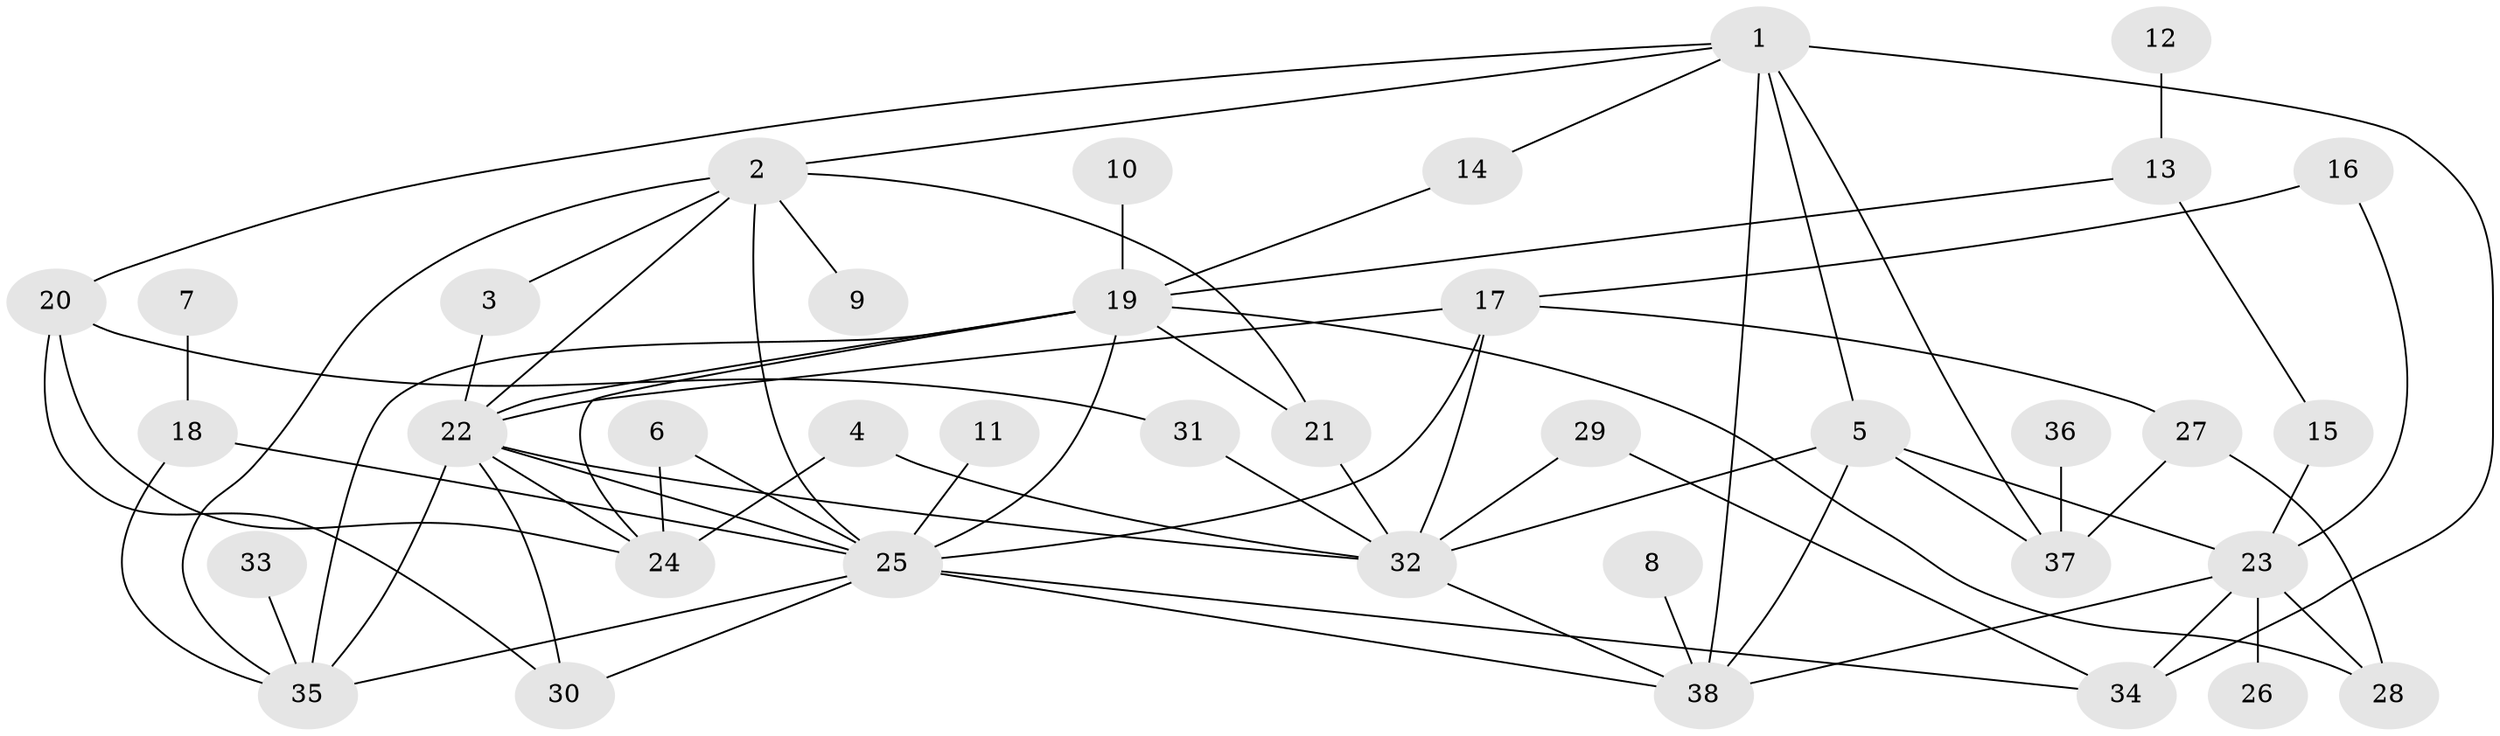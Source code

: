 // original degree distribution, {5: 0.09333333333333334, 7: 0.05333333333333334, 4: 0.13333333333333333, 3: 0.21333333333333335, 2: 0.24, 6: 0.02666666666666667, 1: 0.22666666666666666, 8: 0.013333333333333334}
// Generated by graph-tools (version 1.1) at 2025/49/03/09/25 03:49:23]
// undirected, 38 vertices, 70 edges
graph export_dot {
graph [start="1"]
  node [color=gray90,style=filled];
  1;
  2;
  3;
  4;
  5;
  6;
  7;
  8;
  9;
  10;
  11;
  12;
  13;
  14;
  15;
  16;
  17;
  18;
  19;
  20;
  21;
  22;
  23;
  24;
  25;
  26;
  27;
  28;
  29;
  30;
  31;
  32;
  33;
  34;
  35;
  36;
  37;
  38;
  1 -- 2 [weight=1.0];
  1 -- 5 [weight=1.0];
  1 -- 14 [weight=1.0];
  1 -- 20 [weight=1.0];
  1 -- 34 [weight=1.0];
  1 -- 37 [weight=1.0];
  1 -- 38 [weight=1.0];
  2 -- 3 [weight=1.0];
  2 -- 9 [weight=1.0];
  2 -- 21 [weight=1.0];
  2 -- 22 [weight=1.0];
  2 -- 25 [weight=1.0];
  2 -- 35 [weight=1.0];
  3 -- 22 [weight=1.0];
  4 -- 24 [weight=1.0];
  4 -- 32 [weight=1.0];
  5 -- 23 [weight=1.0];
  5 -- 32 [weight=1.0];
  5 -- 37 [weight=1.0];
  5 -- 38 [weight=1.0];
  6 -- 24 [weight=1.0];
  6 -- 25 [weight=1.0];
  7 -- 18 [weight=1.0];
  8 -- 38 [weight=1.0];
  10 -- 19 [weight=1.0];
  11 -- 25 [weight=1.0];
  12 -- 13 [weight=1.0];
  13 -- 15 [weight=1.0];
  13 -- 19 [weight=1.0];
  14 -- 19 [weight=1.0];
  15 -- 23 [weight=2.0];
  16 -- 17 [weight=1.0];
  16 -- 23 [weight=1.0];
  17 -- 22 [weight=1.0];
  17 -- 25 [weight=1.0];
  17 -- 27 [weight=1.0];
  17 -- 32 [weight=1.0];
  18 -- 25 [weight=1.0];
  18 -- 35 [weight=1.0];
  19 -- 21 [weight=2.0];
  19 -- 22 [weight=1.0];
  19 -- 24 [weight=1.0];
  19 -- 25 [weight=2.0];
  19 -- 28 [weight=1.0];
  19 -- 35 [weight=1.0];
  20 -- 24 [weight=1.0];
  20 -- 30 [weight=1.0];
  20 -- 31 [weight=1.0];
  21 -- 32 [weight=1.0];
  22 -- 24 [weight=1.0];
  22 -- 25 [weight=1.0];
  22 -- 30 [weight=1.0];
  22 -- 32 [weight=1.0];
  22 -- 35 [weight=1.0];
  23 -- 26 [weight=1.0];
  23 -- 28 [weight=1.0];
  23 -- 34 [weight=2.0];
  23 -- 38 [weight=1.0];
  25 -- 30 [weight=1.0];
  25 -- 34 [weight=1.0];
  25 -- 35 [weight=1.0];
  25 -- 38 [weight=1.0];
  27 -- 28 [weight=1.0];
  27 -- 37 [weight=1.0];
  29 -- 32 [weight=1.0];
  29 -- 34 [weight=1.0];
  31 -- 32 [weight=1.0];
  32 -- 38 [weight=1.0];
  33 -- 35 [weight=1.0];
  36 -- 37 [weight=1.0];
}
